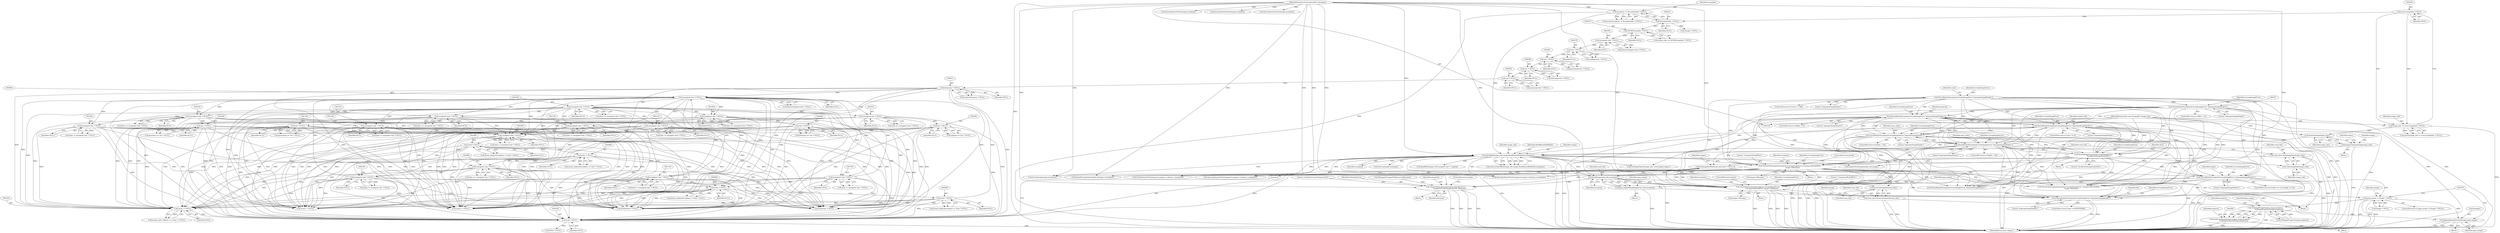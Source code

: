 digraph "0_ImageMagick_f6e9d0d9955e85bdd7540b251cd50d598dacc5e6_8@pointer" {
"1002539" [label="(Call,ReadImage(read_info,exception))"];
"1002390" [label="(Call,SetImageInfoBlob(read_info,(void *) NULL,0))"];
"1002386" [label="(Call,read_info=CloneImageInfo(image_info))"];
"1002388" [label="(Call,CloneImageInfo(image_info))"];
"1000235" [label="(Call,OpenBlob(image_info,image,ReadBinaryBlobMode,exception))"];
"1000231" [label="(Call,AcquireImage(image_info))"];
"1000191" [label="(Call,image_info != (const ImageInfo *) NULL)"];
"1000140" [label="(MethodParameterIn,const ImageInfo *image_info)"];
"1000193" [label="(Call,(const ImageInfo *) NULL)"];
"1000229" [label="(Call,image=AcquireImage(image_info))"];
"1000218" [label="(Call,exception != (ExceptionInfo *) NULL)"];
"1000141" [label="(MethodParameterIn,ExceptionInfo *exception)"];
"1000220" [label="(Call,(ExceptionInfo *) NULL)"];
"1002392" [label="(Call,(void *) NULL)"];
"1001128" [label="(Call,(unsigned char *) NULL)"];
"1000943" [label="(Call,(unsigned char *) NULL)"];
"1002181" [label="(Call,(unsigned char *) NULL)"];
"1001964" [label="(Call,(unsigned char *) NULL)"];
"1001941" [label="(Call,(unsigned char *) NULL)"];
"1001044" [label="(Call,(unsigned char *) NULL)"];
"1001581" [label="(Call,(int *) NULL)"];
"1001551" [label="(Call,(unsigned char *) NULL)"];
"1001535" [label="(Call,(unsigned char *) NULL)"];
"1001761" [label="(Call,(int *) NULL)"];
"1001731" [label="(Call,(unsigned char *) NULL)"];
"1001832" [label="(Call,(unsigned char *) NULL)"];
"1001215" [label="(Call,(unsigned char *) NULL)"];
"1001518" [label="(Call,(unsigned char *) NULL)"];
"1001660" [label="(Call,(int *) NULL)"];
"1001630" [label="(Call,(unsigned char *) NULL)"];
"1001862" [label="(Call,(int *) NULL)"];
"1002089" [label="(Call,(unsigned char *) NULL)"];
"1002008" [label="(Call,(char *) NULL)"];
"1001979" [label="(Call,(char *) NULL)"];
"1001149" [label="(Call,(unsigned char *) NULL)"];
"1000410" [label="(Call,(Quantum *) NULL)"];
"1000390" [label="(Call,(int *) NULL)"];
"1000385" [label="(Call,(int *) NULL)"];
"1000380" [label="(Call,(int *) NULL)"];
"1000375" [label="(Call,(int *) NULL)"];
"1000353" [label="(Call,(unsigned char *) NULL)"];
"1000274" [label="(Call,(DCMStreamInfo *) NULL)"];
"1000898" [label="(Call,(char *) NULL)"];
"1000848" [label="(Call,(char *) NULL)"];
"1002331" [label="(Call,(ssize_t *) NULL)"];
"1002496" [label="(Call,ThrowFileException(exception,CorruptImageError,\n                \"UnexpectedEndOfFile\",image->filename))"];
"1002539" [label="(Call,ReadImage(read_info,exception))"];
"1002196" [label="(Call,ThrowFileException(exception,CorruptImageError,\"UnexpectedEndOfFile\",\n          image->filename))"];
"1000333" [label="(Call,ThrowReaderException(CorruptImageError,\"ImproperImageHeader\"))"];
"1000300" [label="(Call,ThrowReaderException(CorruptImageError,\"ImproperImageHeader\"))"];
"1000650" [label="(Call,ThrowReaderException(CorruptImageError,\"ImproperImageHeader\"))"];
"1000561" [label="(Call,ThrowReaderException(CorruptImageError,\"ImproperImageHeader\"))"];
"1001450" [label="(Call,ThrowReaderException(CorruptImageError,\"ImproperImageHeader\"))"];
"1001485" [label="(Call,ThrowReaderException(CorruptImageError,\"ImproperImageHeader\"))"];
"1001092" [label="(Call,ThrowReaderException(CorruptImageError,\n                     \"InsufficientImageDataInFile\"))"];
"1002441" [label="(Call,ThrowReaderException(CorruptImageError,\"ImproperImageHeader\"))"];
"1002212" [label="(Call,ThrowReaderException(CorruptImageError,\"ImproperImageHeader\"))"];
"1002474" [label="(Call,ThrowFileException(exception,FileOpenError,\n              \"UnableToCreateTemporaryFile\",filename))"];
"1002537" [label="(Call,jpeg_image=ReadImage(read_info,exception))"];
"1002543" [label="(Call,jpeg_image != (Image *) NULL)"];
"1002564" [label="(Call,SetImageProperty(jpeg_image,property,\n                GetImageProperty(image,property)))"];
"1002562" [label="(Call,(void) SetImageProperty(jpeg_image,property,\n                GetImageProperty(image,property)))"];
"1002574" [label="(Call,AppendImageToList(&images,jpeg_image))"];
"1002584" [label="(Call,DestroyImageInfo(read_info))"];
"1002582" [label="(Call,read_info=DestroyImageInfo(read_info))"];
"1000142" [label="(Block,)"];
"1001217" [label="(Identifier,NULL)"];
"1000943" [label="(Call,(unsigned char *) NULL)"];
"1000333" [label="(Call,ThrowReaderException(CorruptImageError,\"ImproperImageHeader\"))"];
"1000195" [label="(Identifier,NULL)"];
"1001941" [label="(Call,(unsigned char *) NULL)"];
"1002469" [label="(Block,)"];
"1000217" [label="(Call,assert(exception != (ExceptionInfo *) NULL))"];
"1000351" [label="(Call,data=(unsigned char *) NULL)"];
"1002445" [label="(Identifier,file)"];
"1002386" [label="(Call,read_info=CloneImageInfo(image_info))"];
"1001068" [label="(Block,)"];
"1001520" [label="(Identifier,NULL)"];
"1000387" [label="(Identifier,NULL)"];
"1002550" [label="(Identifier,image)"];
"1002571" [label="(Identifier,property)"];
"1001537" [label="(Identifier,NULL)"];
"1002495" [label="(Block,)"];
"1001215" [label="(Call,(unsigned char *) NULL)"];
"1000373" [label="(Call,redmap=(int *) NULL)"];
"1004382" [label="(Call,IsGrayImage(image,exception))"];
"1002217" [label="(Identifier,image)"];
"1002204" [label="(ControlStructure,if ((width == 0) || (height == 0)))"];
"1001579" [label="(Call,graymap == (int *) NULL)"];
"1000218" [label="(Call,exception != (ExceptionInfo *) NULL)"];
"1000562" [label="(Identifier,CorruptImageError)"];
"1001094" [label="(Literal,\"InsufficientImageDataInFile\")"];
"1001763" [label="(Identifier,NULL)"];
"1002496" [label="(Call,ThrowFileException(exception,CorruptImageError,\n                \"UnexpectedEndOfFile\",image->filename))"];
"1001943" [label="(Identifier,NULL)"];
"1002212" [label="(Call,ThrowReaderException(CorruptImageError,\"ImproperImageHeader\"))"];
"1002577" [label="(Identifier,jpeg_image)"];
"1001130" [label="(Identifier,NULL)"];
"1002500" [label="(Call,image->filename)"];
"1002565" [label="(Identifier,jpeg_image)"];
"1000377" [label="(Identifier,NULL)"];
"1001551" [label="(Call,(unsigned char *) NULL)"];
"1000219" [label="(Identifier,exception)"];
"1001979" [label="(Call,(char *) NULL)"];
"1000557" [label="(ControlStructure,if (count != 2))"];
"1000334" [label="(Identifier,CorruptImageError)"];
"1000646" [label="(ControlStructure,if (offset < 0))"];
"1000410" [label="(Call,(Quantum *) NULL)"];
"1000276" [label="(Identifier,NULL)"];
"1000272" [label="(Call,stream_info == (DCMStreamInfo *) NULL)"];
"1001966" [label="(Identifier,NULL)"];
"1002544" [label="(Identifier,jpeg_image)"];
"1002474" [label="(Call,ThrowFileException(exception,FileOpenError,\n              \"UnableToCreateTemporaryFile\",filename))"];
"1000290" [label="(Call,ReadBlob(image,128,(unsigned char *) magick))"];
"1002575" [label="(Call,&images)"];
"1002389" [label="(Identifier,image_info)"];
"1000329" [label="(ControlStructure,if (offset < 0))"];
"1001147" [label="(Call,data != (unsigned char *) NULL)"];
"1003274" [label="(Call,GetAuthenticPixels(image,0,y,image->columns,1,exception))"];
"1001964" [label="(Call,(unsigned char *) NULL)"];
"1001759" [label="(Call,greenmap == (int *) NULL)"];
"1000392" [label="(Identifier,NULL)"];
"1001485" [label="(Call,ThrowReaderException(CorruptImageError,\"ImproperImageHeader\"))"];
"1000385" [label="(Call,(int *) NULL)"];
"1001973" [label="(Call,dicom_info[i].description != (char *) NULL)"];
"1002497" [label="(Identifier,exception)"];
"1002200" [label="(Call,image->filename)"];
"1000375" [label="(Call,(int *) NULL)"];
"1002562" [label="(Call,(void) SetImageProperty(jpeg_image,property,\n                GetImageProperty(image,property)))"];
"1000191" [label="(Call,image_info != (const ImageInfo *) NULL)"];
"1001044" [label="(Call,(unsigned char *) NULL)"];
"1001487" [label="(Literal,\"ImproperImageHeader\")"];
"1001632" [label="(Identifier,NULL)"];
"1001042" [label="(Call,data == (unsigned char *) NULL)"];
"1000842" [label="(Call,dicom_info[i].description != (char *) NULL)"];
"1002567" [label="(Call,GetImageProperty(image,property))"];
"1002548" [label="(Block,)"];
"1002387" [label="(Identifier,read_info)"];
"1000300" [label="(Call,ThrowReaderException(CorruptImageError,\"ImproperImageHeader\"))"];
"1003415" [label="(Call,GetImageOption(image_info,\"dcm:display-range\"))"];
"1001731" [label="(Call,(unsigned char *) NULL)"];
"1001761" [label="(Call,(int *) NULL)"];
"1003458" [label="(Call,QueueAuthenticPixels(image,0,y,image->columns,1,exception))"];
"1001535" [label="(Call,(unsigned char *) NULL)"];
"1000190" [label="(Call,assert(image_info != (const ImageInfo *) NULL))"];
"1000941" [label="(Call,data=(unsigned char *) NULL)"];
"1002541" [label="(Identifier,exception)"];
"1002503" [label="(ControlStructure,break;)"];
"1000193" [label="(Call,(const ImageInfo *) NULL)"];
"1002394" [label="(Identifier,NULL)"];
"1000390" [label="(Call,(int *) NULL)"];
"1000236" [label="(Identifier,image_info)"];
"1000296" [label="(ControlStructure,if (count != 128))"];
"1001092" [label="(Call,ThrowReaderException(CorruptImageError,\n                     \"InsufficientImageDataInFile\"))"];
"1000561" [label="(Call,ThrowReaderException(CorruptImageError,\"ImproperImageHeader\"))"];
"1002089" [label="(Call,(unsigned char *) NULL)"];
"1002479" [label="(ControlStructure,break;)"];
"1001862" [label="(Call,(int *) NULL)"];
"1002196" [label="(Call,ThrowFileException(exception,CorruptImageError,\"UnexpectedEndOfFile\",\n          image->filename))"];
"1002537" [label="(Call,jpeg_image=ReadImage(read_info,exception))"];
"1000353" [label="(Call,(unsigned char *) NULL)"];
"1002561" [label="(Block,)"];
"1001864" [label="(Identifier,NULL)"];
"1001981" [label="(Identifier,NULL)"];
"1001658" [label="(Call,redmap == (int *) NULL)"];
"1000383" [label="(Call,bluemap=(int *) NULL)"];
"1001093" [label="(Identifier,CorruptImageError)"];
"1002582" [label="(Call,read_info=DestroyImageInfo(read_info))"];
"1001832" [label="(Call,(unsigned char *) NULL)"];
"1000900" [label="(Identifier,NULL)"];
"1002842" [label="(Call,InheritException(exception,&image->exception))"];
"1001489" [label="(Identifier,max_value)"];
"1000250" [label="(Call,(Image *) NULL)"];
"1002477" [label="(Literal,\"UnableToCreateTemporaryFile\")"];
"1000232" [label="(Identifier,image_info)"];
"1002008" [label="(Call,(char *) NULL)"];
"1000238" [label="(Identifier,ReadBinaryBlobMode)"];
"1000222" [label="(Identifier,NULL)"];
"1000382" [label="(Identifier,NULL)"];
"1002476" [label="(Identifier,FileOpenError)"];
"1002392" [label="(Call,(void *) NULL)"];
"1003906" [label="(Call,QueueAuthenticPixels(image,0,y,image->columns,1,exception))"];
"1002327" [label="(Call,stream_info->offsets == (ssize_t *) NULL)"];
"1001553" [label="(Identifier,NULL)"];
"1001046" [label="(Identifier,NULL)"];
"1002498" [label="(Identifier,CorruptImageError)"];
"1000567" [label="(Identifier,explicit_file)"];
"1000850" [label="(Identifier,NULL)"];
"1003854" [label="(Call,SyncAuthenticPixels(image,exception))"];
"1002472" [label="(Call,RelinquishUniqueFileResource(filename))"];
"1001834" [label="(Identifier,NULL)"];
"1002333" [label="(Identifier,NULL)"];
"1001860" [label="(Call,bluemap == (int *) NULL)"];
"1002391" [label="(Identifier,read_info)"];
"1001830" [label="(Call,data == (unsigned char *) NULL)"];
"1000898" [label="(Call,(char *) NULL)"];
"1002587" [label="(Identifier,image)"];
"1000274" [label="(Call,(DCMStreamInfo *) NULL)"];
"1001729" [label="(Call,data == (unsigned char *) NULL)"];
"1002183" [label="(Identifier,NULL)"];
"1000234" [label="(Identifier,status)"];
"1002478" [label="(Identifier,filename)"];
"1002583" [label="(Identifier,read_info)"];
"1001128" [label="(Call,(unsigned char *) NULL)"];
"1002542" [label="(ControlStructure,if (jpeg_image != (Image *) NULL))"];
"1002010" [label="(Identifier,NULL)"];
"1004435" [label="(Call,AcquireNextImage(image_info,image))"];
"1000301" [label="(Identifier,CorruptImageError)"];
"1002564" [label="(Call,SetImageProperty(jpeg_image,property,\n                GetImageProperty(image,property)))"];
"1002860" [label="(Call,(PixelPacket *) NULL)"];
"1001454" [label="(Identifier,max_value)"];
"1002566" [label="(Identifier,property)"];
"1002397" [label="(Identifier,images)"];
"1000233" [label="(Call,status=OpenBlob(image_info,image,ReadBinaryBlobMode,exception))"];
"1000237" [label="(Identifier,image)"];
"1001126" [label="(Call,data != (unsigned char *) NULL)"];
"1002584" [label="(Call,DestroyImageInfo(read_info))"];
"1000192" [label="(Identifier,image_info)"];
"1000140" [label="(MethodParameterIn,const ImageInfo *image_info)"];
"1001581" [label="(Call,(int *) NULL)"];
"1001151" [label="(Identifier,NULL)"];
"1000408" [label="(Call,scale=(Quantum *) NULL)"];
"1000892" [label="(Call,dicom_info[i].description != (char *) NULL)"];
"1000235" [label="(Call,OpenBlob(image_info,image,ReadBinaryBlobMode,exception))"];
"1000563" [label="(Literal,\"ImproperImageHeader\")"];
"1002002" [label="(Call,dicom_info[i].description != (char *) NULL)"];
"1002087" [label="(Call,data == (unsigned char *) NULL)"];
"1002539" [label="(Call,ReadImage(read_info,exception))"];
"1001481" [label="(ControlStructure,if (depth > 32))"];
"1000335" [label="(Literal,\"ImproperImageHeader\")"];
"1002390" [label="(Call,SetImageInfoBlob(read_info,(void *) NULL,0))"];
"1001660" [label="(Call,(int *) NULL)"];
"1002622" [label="(Call,(Quantum *) NULL)"];
"1001533" [label="(Call,data != (unsigned char *) NULL)"];
"1002475" [label="(Identifier,exception)"];
"1001518" [label="(Call,(unsigned char *) NULL)"];
"1000412" [label="(Identifier,NULL)"];
"1001583" [label="(Identifier,NULL)"];
"1001452" [label="(Literal,\"ImproperImageHeader\")"];
"1000231" [label="(Call,AcquireImage(image_info))"];
"1004350" [label="(Call,SyncAuthenticPixels(image,exception))"];
"1002203" [label="(ControlStructure,break;)"];
"1000230" [label="(Identifier,image)"];
"1000848" [label="(Call,(char *) NULL)"];
"1001662" [label="(Identifier,NULL)"];
"1001450" [label="(Call,ThrowReaderException(CorruptImageError,\"ImproperImageHeader\"))"];
"1002446" [label="(Call,(FILE *) NULL)"];
"1002585" [label="(Identifier,read_info)"];
"1002199" [label="(Literal,\"UnexpectedEndOfFile\")"];
"1001451" [label="(Identifier,CorruptImageError)"];
"1002179" [label="(Call,data != (unsigned char *) NULL)"];
"1001486" [label="(Identifier,CorruptImageError)"];
"1000220" [label="(Call,(ExceptionInfo *) NULL)"];
"1002437" [label="(ControlStructure,if (tag != 0xFFFEE000))"];
"1002543" [label="(Call,jpeg_image != (Image *) NULL)"];
"1004563" [label="(MethodReturn,static Image *)"];
"1002395" [label="(Literal,0)"];
"1000380" [label="(Call,(int *) NULL)"];
"1000650" [label="(Call,ThrowReaderException(CorruptImageError,\"ImproperImageHeader\"))"];
"1001962" [label="(Call,data != (unsigned char *) NULL)"];
"1003182" [label="(Call,ThrowReaderException(CorruptImageError,\"ImproperImageHeader\"))"];
"1000229" [label="(Call,image=AcquireImage(image_info))"];
"1002331" [label="(Call,(ssize_t *) NULL)"];
"1002214" [label="(Literal,\"ImproperImageHeader\")"];
"1000302" [label="(Literal,\"ImproperImageHeader\")"];
"1002195" [label="(Block,)"];
"1001213" [label="(Call,data != (unsigned char *) NULL)"];
"1000651" [label="(Identifier,CorruptImageError)"];
"1001549" [label="(Call,data == (unsigned char *) NULL)"];
"1001097" [label="(Identifier,data)"];
"1002441" [label="(Call,ThrowReaderException(CorruptImageError,\"ImproperImageHeader\"))"];
"1002442" [label="(Identifier,CorruptImageError)"];
"1000239" [label="(Identifier,exception)"];
"1000355" [label="(Identifier,NULL)"];
"1000654" [label="(Identifier,quantum)"];
"1002443" [label="(Literal,\"ImproperImageHeader\")"];
"1000945" [label="(Identifier,NULL)"];
"1001733" [label="(Identifier,NULL)"];
"1002388" [label="(Call,CloneImageInfo(image_info))"];
"1000378" [label="(Call,greenmap=(int *) NULL)"];
"1002255" [label="(Block,)"];
"1004477" [label="(Call,(ssize_t *) NULL)"];
"1002091" [label="(Identifier,NULL)"];
"1000388" [label="(Call,graymap=(int *) NULL)"];
"1002545" [label="(Call,(Image *) NULL)"];
"1001149" [label="(Call,(unsigned char *) NULL)"];
"1002574" [label="(Call,AppendImageToList(&images,jpeg_image))"];
"1002213" [label="(Identifier,CorruptImageError)"];
"1001630" [label="(Call,(unsigned char *) NULL)"];
"1001939" [label="(Call,data != (unsigned char *) NULL)"];
"1001446" [label="(ControlStructure,if (depth > 32))"];
"1000141" [label="(MethodParameterIn,ExceptionInfo *exception)"];
"1001628" [label="(Call,data == (unsigned char *) NULL)"];
"1002197" [label="(Identifier,exception)"];
"1000304" [label="(Identifier,count)"];
"1000247" [label="(Call,DestroyImageList(image))"];
"1002734" [label="(Call,(ssize_t *) NULL)"];
"1001516" [label="(Call,data != (unsigned char *) NULL)"];
"1003359" [label="(Call,SyncAuthenticPixels(image,exception))"];
"1002538" [label="(Identifier,jpeg_image)"];
"1002540" [label="(Identifier,read_info)"];
"1002198" [label="(Identifier,CorruptImageError)"];
"1002499" [label="(Literal,\"UnexpectedEndOfFile\")"];
"1002410" [label="(Block,)"];
"1002181" [label="(Call,(unsigned char *) NULL)"];
"1004397" [label="(Call,ThrowFileException(exception,CorruptImageError,\"UnexpectedEndOfFile\",\n          image->filename))"];
"1000652" [label="(Literal,\"ImproperImageHeader\")"];
"1002539" -> "1002537"  [label="AST: "];
"1002539" -> "1002541"  [label="CFG: "];
"1002540" -> "1002539"  [label="AST: "];
"1002541" -> "1002539"  [label="AST: "];
"1002537" -> "1002539"  [label="CFG: "];
"1002539" -> "1004563"  [label="DDG: "];
"1002539" -> "1002474"  [label="DDG: "];
"1002539" -> "1002496"  [label="DDG: "];
"1002539" -> "1002537"  [label="DDG: "];
"1002539" -> "1002537"  [label="DDG: "];
"1002390" -> "1002539"  [label="DDG: "];
"1000235" -> "1002539"  [label="DDG: "];
"1002496" -> "1002539"  [label="DDG: "];
"1002196" -> "1002539"  [label="DDG: "];
"1000141" -> "1002539"  [label="DDG: "];
"1002539" -> "1002584"  [label="DDG: "];
"1002390" -> "1002255"  [label="AST: "];
"1002390" -> "1002395"  [label="CFG: "];
"1002391" -> "1002390"  [label="AST: "];
"1002392" -> "1002390"  [label="AST: "];
"1002395" -> "1002390"  [label="AST: "];
"1002397" -> "1002390"  [label="CFG: "];
"1002390" -> "1004563"  [label="DDG: "];
"1002390" -> "1004563"  [label="DDG: "];
"1002386" -> "1002390"  [label="DDG: "];
"1002392" -> "1002390"  [label="DDG: "];
"1002390" -> "1002584"  [label="DDG: "];
"1002386" -> "1002255"  [label="AST: "];
"1002386" -> "1002388"  [label="CFG: "];
"1002387" -> "1002386"  [label="AST: "];
"1002388" -> "1002386"  [label="AST: "];
"1002391" -> "1002386"  [label="CFG: "];
"1002386" -> "1004563"  [label="DDG: "];
"1002388" -> "1002386"  [label="DDG: "];
"1002388" -> "1002389"  [label="CFG: "];
"1002389" -> "1002388"  [label="AST: "];
"1002388" -> "1004563"  [label="DDG: "];
"1000235" -> "1002388"  [label="DDG: "];
"1000140" -> "1002388"  [label="DDG: "];
"1000235" -> "1000233"  [label="AST: "];
"1000235" -> "1000239"  [label="CFG: "];
"1000236" -> "1000235"  [label="AST: "];
"1000237" -> "1000235"  [label="AST: "];
"1000238" -> "1000235"  [label="AST: "];
"1000239" -> "1000235"  [label="AST: "];
"1000233" -> "1000235"  [label="CFG: "];
"1000235" -> "1004563"  [label="DDG: "];
"1000235" -> "1004563"  [label="DDG: "];
"1000235" -> "1004563"  [label="DDG: "];
"1000235" -> "1000233"  [label="DDG: "];
"1000235" -> "1000233"  [label="DDG: "];
"1000235" -> "1000233"  [label="DDG: "];
"1000235" -> "1000233"  [label="DDG: "];
"1000231" -> "1000235"  [label="DDG: "];
"1000140" -> "1000235"  [label="DDG: "];
"1000229" -> "1000235"  [label="DDG: "];
"1000218" -> "1000235"  [label="DDG: "];
"1000141" -> "1000235"  [label="DDG: "];
"1000235" -> "1000247"  [label="DDG: "];
"1000235" -> "1000290"  [label="DDG: "];
"1000235" -> "1002196"  [label="DDG: "];
"1000235" -> "1002474"  [label="DDG: "];
"1000235" -> "1002496"  [label="DDG: "];
"1000235" -> "1002842"  [label="DDG: "];
"1000235" -> "1003274"  [label="DDG: "];
"1000235" -> "1003415"  [label="DDG: "];
"1000235" -> "1003458"  [label="DDG: "];
"1000235" -> "1003906"  [label="DDG: "];
"1000235" -> "1004382"  [label="DDG: "];
"1000235" -> "1004435"  [label="DDG: "];
"1000231" -> "1000229"  [label="AST: "];
"1000231" -> "1000232"  [label="CFG: "];
"1000232" -> "1000231"  [label="AST: "];
"1000229" -> "1000231"  [label="CFG: "];
"1000231" -> "1000229"  [label="DDG: "];
"1000191" -> "1000231"  [label="DDG: "];
"1000140" -> "1000231"  [label="DDG: "];
"1000191" -> "1000190"  [label="AST: "];
"1000191" -> "1000193"  [label="CFG: "];
"1000192" -> "1000191"  [label="AST: "];
"1000193" -> "1000191"  [label="AST: "];
"1000190" -> "1000191"  [label="CFG: "];
"1000191" -> "1004563"  [label="DDG: "];
"1000191" -> "1000190"  [label="DDG: "];
"1000191" -> "1000190"  [label="DDG: "];
"1000140" -> "1000191"  [label="DDG: "];
"1000193" -> "1000191"  [label="DDG: "];
"1000140" -> "1000139"  [label="AST: "];
"1000140" -> "1004563"  [label="DDG: "];
"1000140" -> "1003415"  [label="DDG: "];
"1000140" -> "1004435"  [label="DDG: "];
"1000193" -> "1000195"  [label="CFG: "];
"1000194" -> "1000193"  [label="AST: "];
"1000195" -> "1000193"  [label="AST: "];
"1000193" -> "1000220"  [label="DDG: "];
"1000229" -> "1000142"  [label="AST: "];
"1000230" -> "1000229"  [label="AST: "];
"1000234" -> "1000229"  [label="CFG: "];
"1000229" -> "1004563"  [label="DDG: "];
"1000218" -> "1000217"  [label="AST: "];
"1000218" -> "1000220"  [label="CFG: "];
"1000219" -> "1000218"  [label="AST: "];
"1000220" -> "1000218"  [label="AST: "];
"1000217" -> "1000218"  [label="CFG: "];
"1000218" -> "1004563"  [label="DDG: "];
"1000218" -> "1000217"  [label="DDG: "];
"1000218" -> "1000217"  [label="DDG: "];
"1000141" -> "1000218"  [label="DDG: "];
"1000220" -> "1000218"  [label="DDG: "];
"1000141" -> "1000139"  [label="AST: "];
"1000141" -> "1004563"  [label="DDG: "];
"1000141" -> "1002196"  [label="DDG: "];
"1000141" -> "1002474"  [label="DDG: "];
"1000141" -> "1002496"  [label="DDG: "];
"1000141" -> "1002842"  [label="DDG: "];
"1000141" -> "1003274"  [label="DDG: "];
"1000141" -> "1003359"  [label="DDG: "];
"1000141" -> "1003458"  [label="DDG: "];
"1000141" -> "1003854"  [label="DDG: "];
"1000141" -> "1003906"  [label="DDG: "];
"1000141" -> "1004350"  [label="DDG: "];
"1000141" -> "1004382"  [label="DDG: "];
"1000141" -> "1004397"  [label="DDG: "];
"1000220" -> "1000222"  [label="CFG: "];
"1000221" -> "1000220"  [label="AST: "];
"1000222" -> "1000220"  [label="AST: "];
"1000220" -> "1000250"  [label="DDG: "];
"1000220" -> "1000274"  [label="DDG: "];
"1002392" -> "1002394"  [label="CFG: "];
"1002393" -> "1002392"  [label="AST: "];
"1002394" -> "1002392"  [label="AST: "];
"1002395" -> "1002392"  [label="CFG: "];
"1002392" -> "1004563"  [label="DDG: "];
"1001128" -> "1002392"  [label="DDG: "];
"1002089" -> "1002392"  [label="DDG: "];
"1000410" -> "1002392"  [label="DDG: "];
"1001581" -> "1002392"  [label="DDG: "];
"1001535" -> "1002392"  [label="DDG: "];
"1001761" -> "1002392"  [label="DDG: "];
"1001832" -> "1002392"  [label="DDG: "];
"1000898" -> "1002392"  [label="DDG: "];
"1001215" -> "1002392"  [label="DDG: "];
"1001731" -> "1002392"  [label="DDG: "];
"1001941" -> "1002392"  [label="DDG: "];
"1002181" -> "1002392"  [label="DDG: "];
"1000848" -> "1002392"  [label="DDG: "];
"1001518" -> "1002392"  [label="DDG: "];
"1001660" -> "1002392"  [label="DDG: "];
"1001149" -> "1002392"  [label="DDG: "];
"1002008" -> "1002392"  [label="DDG: "];
"1001862" -> "1002392"  [label="DDG: "];
"1002331" -> "1002392"  [label="DDG: "];
"1001630" -> "1002392"  [label="DDG: "];
"1001979" -> "1002392"  [label="DDG: "];
"1000943" -> "1002392"  [label="DDG: "];
"1001044" -> "1002392"  [label="DDG: "];
"1001551" -> "1002392"  [label="DDG: "];
"1002392" -> "1002446"  [label="DDG: "];
"1001128" -> "1001126"  [label="AST: "];
"1001128" -> "1001130"  [label="CFG: "];
"1001129" -> "1001128"  [label="AST: "];
"1001130" -> "1001128"  [label="AST: "];
"1001126" -> "1001128"  [label="CFG: "];
"1001128" -> "1000848"  [label="DDG: "];
"1001128" -> "1000943"  [label="DDG: "];
"1001128" -> "1001126"  [label="DDG: "];
"1000943" -> "1001128"  [label="DDG: "];
"1001044" -> "1001128"  [label="DDG: "];
"1001128" -> "1002331"  [label="DDG: "];
"1001128" -> "1002622"  [label="DDG: "];
"1001128" -> "1002734"  [label="DDG: "];
"1001128" -> "1002860"  [label="DDG: "];
"1001128" -> "1004477"  [label="DDG: "];
"1000943" -> "1000941"  [label="AST: "];
"1000943" -> "1000945"  [label="CFG: "];
"1000944" -> "1000943"  [label="AST: "];
"1000945" -> "1000943"  [label="AST: "];
"1000941" -> "1000943"  [label="CFG: "];
"1000943" -> "1000848"  [label="DDG: "];
"1000943" -> "1000941"  [label="DDG: "];
"1002181" -> "1000943"  [label="DDG: "];
"1001149" -> "1000943"  [label="DDG: "];
"1000410" -> "1000943"  [label="DDG: "];
"1000898" -> "1000943"  [label="DDG: "];
"1000943" -> "1001044"  [label="DDG: "];
"1000943" -> "1001149"  [label="DDG: "];
"1000943" -> "1001215"  [label="DDG: "];
"1000943" -> "1001518"  [label="DDG: "];
"1000943" -> "1001535"  [label="DDG: "];
"1000943" -> "1001551"  [label="DDG: "];
"1000943" -> "1001630"  [label="DDG: "];
"1000943" -> "1001731"  [label="DDG: "];
"1000943" -> "1001832"  [label="DDG: "];
"1000943" -> "1001941"  [label="DDG: "];
"1000943" -> "1001964"  [label="DDG: "];
"1000943" -> "1002331"  [label="DDG: "];
"1000943" -> "1002622"  [label="DDG: "];
"1000943" -> "1002734"  [label="DDG: "];
"1000943" -> "1002860"  [label="DDG: "];
"1000943" -> "1004477"  [label="DDG: "];
"1002181" -> "1002179"  [label="AST: "];
"1002181" -> "1002183"  [label="CFG: "];
"1002182" -> "1002181"  [label="AST: "];
"1002183" -> "1002181"  [label="AST: "];
"1002179" -> "1002181"  [label="CFG: "];
"1002181" -> "1000848"  [label="DDG: "];
"1002181" -> "1002179"  [label="DDG: "];
"1001964" -> "1002181"  [label="DDG: "];
"1002089" -> "1002181"  [label="DDG: "];
"1002008" -> "1002181"  [label="DDG: "];
"1002181" -> "1002331"  [label="DDG: "];
"1002181" -> "1002622"  [label="DDG: "];
"1002181" -> "1002734"  [label="DDG: "];
"1002181" -> "1002860"  [label="DDG: "];
"1002181" -> "1004477"  [label="DDG: "];
"1001964" -> "1001962"  [label="AST: "];
"1001964" -> "1001966"  [label="CFG: "];
"1001965" -> "1001964"  [label="AST: "];
"1001966" -> "1001964"  [label="AST: "];
"1001962" -> "1001964"  [label="CFG: "];
"1001964" -> "1001962"  [label="DDG: "];
"1001941" -> "1001964"  [label="DDG: "];
"1001581" -> "1001964"  [label="DDG: "];
"1001535" -> "1001964"  [label="DDG: "];
"1001761" -> "1001964"  [label="DDG: "];
"1001832" -> "1001964"  [label="DDG: "];
"1001215" -> "1001964"  [label="DDG: "];
"1001731" -> "1001964"  [label="DDG: "];
"1001518" -> "1001964"  [label="DDG: "];
"1001660" -> "1001964"  [label="DDG: "];
"1001862" -> "1001964"  [label="DDG: "];
"1001630" -> "1001964"  [label="DDG: "];
"1001044" -> "1001964"  [label="DDG: "];
"1001551" -> "1001964"  [label="DDG: "];
"1001964" -> "1001979"  [label="DDG: "];
"1001964" -> "1002089"  [label="DDG: "];
"1001941" -> "1001939"  [label="AST: "];
"1001941" -> "1001943"  [label="CFG: "];
"1001942" -> "1001941"  [label="AST: "];
"1001943" -> "1001941"  [label="AST: "];
"1001939" -> "1001941"  [label="CFG: "];
"1001941" -> "1001939"  [label="DDG: "];
"1001044" -> "1001941"  [label="DDG: "];
"1001941" -> "1002331"  [label="DDG: "];
"1001941" -> "1002622"  [label="DDG: "];
"1001941" -> "1002734"  [label="DDG: "];
"1001941" -> "1002860"  [label="DDG: "];
"1001941" -> "1004477"  [label="DDG: "];
"1001044" -> "1001042"  [label="AST: "];
"1001044" -> "1001046"  [label="CFG: "];
"1001045" -> "1001044"  [label="AST: "];
"1001046" -> "1001044"  [label="AST: "];
"1001042" -> "1001044"  [label="CFG: "];
"1001044" -> "1001042"  [label="DDG: "];
"1001044" -> "1001149"  [label="DDG: "];
"1001044" -> "1001215"  [label="DDG: "];
"1001044" -> "1001518"  [label="DDG: "];
"1001044" -> "1001535"  [label="DDG: "];
"1001044" -> "1001551"  [label="DDG: "];
"1001044" -> "1001630"  [label="DDG: "];
"1001044" -> "1001731"  [label="DDG: "];
"1001044" -> "1001832"  [label="DDG: "];
"1001044" -> "1002331"  [label="DDG: "];
"1001044" -> "1002622"  [label="DDG: "];
"1001044" -> "1002734"  [label="DDG: "];
"1001044" -> "1002860"  [label="DDG: "];
"1001044" -> "1004477"  [label="DDG: "];
"1001581" -> "1001579"  [label="AST: "];
"1001581" -> "1001583"  [label="CFG: "];
"1001582" -> "1001581"  [label="AST: "];
"1001583" -> "1001581"  [label="AST: "];
"1001579" -> "1001581"  [label="CFG: "];
"1001581" -> "1001579"  [label="DDG: "];
"1001551" -> "1001581"  [label="DDG: "];
"1001581" -> "1002331"  [label="DDG: "];
"1001581" -> "1002622"  [label="DDG: "];
"1001581" -> "1002734"  [label="DDG: "];
"1001581" -> "1002860"  [label="DDG: "];
"1001581" -> "1004477"  [label="DDG: "];
"1001551" -> "1001549"  [label="AST: "];
"1001551" -> "1001553"  [label="CFG: "];
"1001552" -> "1001551"  [label="AST: "];
"1001553" -> "1001551"  [label="AST: "];
"1001549" -> "1001551"  [label="CFG: "];
"1001551" -> "1001549"  [label="DDG: "];
"1001551" -> "1002331"  [label="DDG: "];
"1001551" -> "1002622"  [label="DDG: "];
"1001551" -> "1002734"  [label="DDG: "];
"1001551" -> "1002860"  [label="DDG: "];
"1001551" -> "1004477"  [label="DDG: "];
"1001535" -> "1001533"  [label="AST: "];
"1001535" -> "1001537"  [label="CFG: "];
"1001536" -> "1001535"  [label="AST: "];
"1001537" -> "1001535"  [label="AST: "];
"1001533" -> "1001535"  [label="CFG: "];
"1001535" -> "1001533"  [label="DDG: "];
"1001535" -> "1002331"  [label="DDG: "];
"1001535" -> "1002622"  [label="DDG: "];
"1001535" -> "1002734"  [label="DDG: "];
"1001535" -> "1002860"  [label="DDG: "];
"1001535" -> "1004477"  [label="DDG: "];
"1001761" -> "1001759"  [label="AST: "];
"1001761" -> "1001763"  [label="CFG: "];
"1001762" -> "1001761"  [label="AST: "];
"1001763" -> "1001761"  [label="AST: "];
"1001759" -> "1001761"  [label="CFG: "];
"1001761" -> "1001759"  [label="DDG: "];
"1001731" -> "1001761"  [label="DDG: "];
"1001761" -> "1002331"  [label="DDG: "];
"1001761" -> "1002622"  [label="DDG: "];
"1001761" -> "1002734"  [label="DDG: "];
"1001761" -> "1002860"  [label="DDG: "];
"1001761" -> "1004477"  [label="DDG: "];
"1001731" -> "1001729"  [label="AST: "];
"1001731" -> "1001733"  [label="CFG: "];
"1001732" -> "1001731"  [label="AST: "];
"1001733" -> "1001731"  [label="AST: "];
"1001729" -> "1001731"  [label="CFG: "];
"1001731" -> "1001729"  [label="DDG: "];
"1001731" -> "1002331"  [label="DDG: "];
"1001731" -> "1002622"  [label="DDG: "];
"1001731" -> "1002734"  [label="DDG: "];
"1001731" -> "1002860"  [label="DDG: "];
"1001731" -> "1004477"  [label="DDG: "];
"1001832" -> "1001830"  [label="AST: "];
"1001832" -> "1001834"  [label="CFG: "];
"1001833" -> "1001832"  [label="AST: "];
"1001834" -> "1001832"  [label="AST: "];
"1001830" -> "1001832"  [label="CFG: "];
"1001832" -> "1001830"  [label="DDG: "];
"1001832" -> "1001862"  [label="DDG: "];
"1001832" -> "1002331"  [label="DDG: "];
"1001832" -> "1002622"  [label="DDG: "];
"1001832" -> "1002734"  [label="DDG: "];
"1001832" -> "1002860"  [label="DDG: "];
"1001832" -> "1004477"  [label="DDG: "];
"1001215" -> "1001213"  [label="AST: "];
"1001215" -> "1001217"  [label="CFG: "];
"1001216" -> "1001215"  [label="AST: "];
"1001217" -> "1001215"  [label="AST: "];
"1001213" -> "1001215"  [label="CFG: "];
"1001215" -> "1001213"  [label="DDG: "];
"1001215" -> "1002331"  [label="DDG: "];
"1001215" -> "1002622"  [label="DDG: "];
"1001215" -> "1002734"  [label="DDG: "];
"1001215" -> "1002860"  [label="DDG: "];
"1001215" -> "1004477"  [label="DDG: "];
"1001518" -> "1001516"  [label="AST: "];
"1001518" -> "1001520"  [label="CFG: "];
"1001519" -> "1001518"  [label="AST: "];
"1001520" -> "1001518"  [label="AST: "];
"1001516" -> "1001518"  [label="CFG: "];
"1001518" -> "1001516"  [label="DDG: "];
"1001518" -> "1002331"  [label="DDG: "];
"1001518" -> "1002622"  [label="DDG: "];
"1001518" -> "1002734"  [label="DDG: "];
"1001518" -> "1002860"  [label="DDG: "];
"1001518" -> "1004477"  [label="DDG: "];
"1001660" -> "1001658"  [label="AST: "];
"1001660" -> "1001662"  [label="CFG: "];
"1001661" -> "1001660"  [label="AST: "];
"1001662" -> "1001660"  [label="AST: "];
"1001658" -> "1001660"  [label="CFG: "];
"1001660" -> "1001658"  [label="DDG: "];
"1001630" -> "1001660"  [label="DDG: "];
"1001660" -> "1002331"  [label="DDG: "];
"1001660" -> "1002622"  [label="DDG: "];
"1001660" -> "1002734"  [label="DDG: "];
"1001660" -> "1002860"  [label="DDG: "];
"1001660" -> "1004477"  [label="DDG: "];
"1001630" -> "1001628"  [label="AST: "];
"1001630" -> "1001632"  [label="CFG: "];
"1001631" -> "1001630"  [label="AST: "];
"1001632" -> "1001630"  [label="AST: "];
"1001628" -> "1001630"  [label="CFG: "];
"1001630" -> "1001628"  [label="DDG: "];
"1001630" -> "1002331"  [label="DDG: "];
"1001630" -> "1002622"  [label="DDG: "];
"1001630" -> "1002734"  [label="DDG: "];
"1001630" -> "1002860"  [label="DDG: "];
"1001630" -> "1004477"  [label="DDG: "];
"1001862" -> "1001860"  [label="AST: "];
"1001862" -> "1001864"  [label="CFG: "];
"1001863" -> "1001862"  [label="AST: "];
"1001864" -> "1001862"  [label="AST: "];
"1001860" -> "1001862"  [label="CFG: "];
"1001862" -> "1001860"  [label="DDG: "];
"1001862" -> "1002331"  [label="DDG: "];
"1001862" -> "1002622"  [label="DDG: "];
"1001862" -> "1002734"  [label="DDG: "];
"1001862" -> "1002860"  [label="DDG: "];
"1001862" -> "1004477"  [label="DDG: "];
"1002089" -> "1002087"  [label="AST: "];
"1002089" -> "1002091"  [label="CFG: "];
"1002090" -> "1002089"  [label="AST: "];
"1002091" -> "1002089"  [label="AST: "];
"1002087" -> "1002089"  [label="CFG: "];
"1002089" -> "1002087"  [label="DDG: "];
"1002008" -> "1002089"  [label="DDG: "];
"1002089" -> "1002331"  [label="DDG: "];
"1002089" -> "1002622"  [label="DDG: "];
"1002089" -> "1002734"  [label="DDG: "];
"1002089" -> "1002860"  [label="DDG: "];
"1002089" -> "1004477"  [label="DDG: "];
"1002008" -> "1002002"  [label="AST: "];
"1002008" -> "1002010"  [label="CFG: "];
"1002009" -> "1002008"  [label="AST: "];
"1002010" -> "1002008"  [label="AST: "];
"1002002" -> "1002008"  [label="CFG: "];
"1002008" -> "1002002"  [label="DDG: "];
"1001979" -> "1002008"  [label="DDG: "];
"1002008" -> "1002331"  [label="DDG: "];
"1002008" -> "1002622"  [label="DDG: "];
"1002008" -> "1002734"  [label="DDG: "];
"1002008" -> "1002860"  [label="DDG: "];
"1002008" -> "1004477"  [label="DDG: "];
"1001979" -> "1001973"  [label="AST: "];
"1001979" -> "1001981"  [label="CFG: "];
"1001980" -> "1001979"  [label="AST: "];
"1001981" -> "1001979"  [label="AST: "];
"1001973" -> "1001979"  [label="CFG: "];
"1001979" -> "1001973"  [label="DDG: "];
"1001979" -> "1002331"  [label="DDG: "];
"1001979" -> "1002622"  [label="DDG: "];
"1001979" -> "1002734"  [label="DDG: "];
"1001979" -> "1002860"  [label="DDG: "];
"1001979" -> "1004477"  [label="DDG: "];
"1001149" -> "1001147"  [label="AST: "];
"1001149" -> "1001151"  [label="CFG: "];
"1001150" -> "1001149"  [label="AST: "];
"1001151" -> "1001149"  [label="AST: "];
"1001147" -> "1001149"  [label="CFG: "];
"1001149" -> "1000848"  [label="DDG: "];
"1001149" -> "1001147"  [label="DDG: "];
"1001149" -> "1002331"  [label="DDG: "];
"1001149" -> "1002622"  [label="DDG: "];
"1001149" -> "1002734"  [label="DDG: "];
"1001149" -> "1002860"  [label="DDG: "];
"1001149" -> "1004477"  [label="DDG: "];
"1000410" -> "1000408"  [label="AST: "];
"1000410" -> "1000412"  [label="CFG: "];
"1000411" -> "1000410"  [label="AST: "];
"1000412" -> "1000410"  [label="AST: "];
"1000408" -> "1000410"  [label="CFG: "];
"1000410" -> "1000408"  [label="DDG: "];
"1000390" -> "1000410"  [label="DDG: "];
"1000410" -> "1000848"  [label="DDG: "];
"1000410" -> "1002331"  [label="DDG: "];
"1000410" -> "1002622"  [label="DDG: "];
"1000410" -> "1002734"  [label="DDG: "];
"1000410" -> "1002860"  [label="DDG: "];
"1000410" -> "1004477"  [label="DDG: "];
"1000390" -> "1000388"  [label="AST: "];
"1000390" -> "1000392"  [label="CFG: "];
"1000391" -> "1000390"  [label="AST: "];
"1000392" -> "1000390"  [label="AST: "];
"1000388" -> "1000390"  [label="CFG: "];
"1000390" -> "1000388"  [label="DDG: "];
"1000385" -> "1000390"  [label="DDG: "];
"1000385" -> "1000383"  [label="AST: "];
"1000385" -> "1000387"  [label="CFG: "];
"1000386" -> "1000385"  [label="AST: "];
"1000387" -> "1000385"  [label="AST: "];
"1000383" -> "1000385"  [label="CFG: "];
"1000385" -> "1000383"  [label="DDG: "];
"1000380" -> "1000385"  [label="DDG: "];
"1000380" -> "1000378"  [label="AST: "];
"1000380" -> "1000382"  [label="CFG: "];
"1000381" -> "1000380"  [label="AST: "];
"1000382" -> "1000380"  [label="AST: "];
"1000378" -> "1000380"  [label="CFG: "];
"1000380" -> "1000378"  [label="DDG: "];
"1000375" -> "1000380"  [label="DDG: "];
"1000375" -> "1000373"  [label="AST: "];
"1000375" -> "1000377"  [label="CFG: "];
"1000376" -> "1000375"  [label="AST: "];
"1000377" -> "1000375"  [label="AST: "];
"1000373" -> "1000375"  [label="CFG: "];
"1000375" -> "1000373"  [label="DDG: "];
"1000353" -> "1000375"  [label="DDG: "];
"1000353" -> "1000351"  [label="AST: "];
"1000353" -> "1000355"  [label="CFG: "];
"1000354" -> "1000353"  [label="AST: "];
"1000355" -> "1000353"  [label="AST: "];
"1000351" -> "1000353"  [label="CFG: "];
"1000353" -> "1000351"  [label="DDG: "];
"1000274" -> "1000353"  [label="DDG: "];
"1000274" -> "1000272"  [label="AST: "];
"1000274" -> "1000276"  [label="CFG: "];
"1000275" -> "1000274"  [label="AST: "];
"1000276" -> "1000274"  [label="AST: "];
"1000272" -> "1000274"  [label="CFG: "];
"1000274" -> "1000272"  [label="DDG: "];
"1000898" -> "1000892"  [label="AST: "];
"1000898" -> "1000900"  [label="CFG: "];
"1000899" -> "1000898"  [label="AST: "];
"1000900" -> "1000898"  [label="AST: "];
"1000892" -> "1000898"  [label="CFG: "];
"1000898" -> "1000892"  [label="DDG: "];
"1000848" -> "1000898"  [label="DDG: "];
"1000898" -> "1002331"  [label="DDG: "];
"1000898" -> "1002622"  [label="DDG: "];
"1000898" -> "1002734"  [label="DDG: "];
"1000898" -> "1002860"  [label="DDG: "];
"1000898" -> "1004477"  [label="DDG: "];
"1000848" -> "1000842"  [label="AST: "];
"1000848" -> "1000850"  [label="CFG: "];
"1000849" -> "1000848"  [label="AST: "];
"1000850" -> "1000848"  [label="AST: "];
"1000842" -> "1000848"  [label="CFG: "];
"1000848" -> "1000842"  [label="DDG: "];
"1000848" -> "1002331"  [label="DDG: "];
"1000848" -> "1002622"  [label="DDG: "];
"1000848" -> "1002734"  [label="DDG: "];
"1000848" -> "1002860"  [label="DDG: "];
"1000848" -> "1004477"  [label="DDG: "];
"1002331" -> "1002327"  [label="AST: "];
"1002331" -> "1002333"  [label="CFG: "];
"1002332" -> "1002331"  [label="AST: "];
"1002333" -> "1002331"  [label="AST: "];
"1002327" -> "1002331"  [label="CFG: "];
"1002331" -> "1002327"  [label="DDG: "];
"1002496" -> "1002495"  [label="AST: "];
"1002496" -> "1002500"  [label="CFG: "];
"1002497" -> "1002496"  [label="AST: "];
"1002498" -> "1002496"  [label="AST: "];
"1002499" -> "1002496"  [label="AST: "];
"1002500" -> "1002496"  [label="AST: "];
"1002503" -> "1002496"  [label="CFG: "];
"1002496" -> "1004563"  [label="DDG: "];
"1002496" -> "1004563"  [label="DDG: "];
"1002496" -> "1004563"  [label="DDG: "];
"1002496" -> "1004563"  [label="DDG: "];
"1002496" -> "1002441"  [label="DDG: "];
"1002196" -> "1002496"  [label="DDG: "];
"1002196" -> "1002496"  [label="DDG: "];
"1002196" -> "1002496"  [label="DDG: "];
"1000333" -> "1002496"  [label="DDG: "];
"1000650" -> "1002496"  [label="DDG: "];
"1000561" -> "1002496"  [label="DDG: "];
"1001450" -> "1002496"  [label="DDG: "];
"1000300" -> "1002496"  [label="DDG: "];
"1001485" -> "1002496"  [label="DDG: "];
"1002441" -> "1002496"  [label="DDG: "];
"1001092" -> "1002496"  [label="DDG: "];
"1002212" -> "1002496"  [label="DDG: "];
"1002196" -> "1002195"  [label="AST: "];
"1002196" -> "1002200"  [label="CFG: "];
"1002197" -> "1002196"  [label="AST: "];
"1002198" -> "1002196"  [label="AST: "];
"1002199" -> "1002196"  [label="AST: "];
"1002200" -> "1002196"  [label="AST: "];
"1002203" -> "1002196"  [label="CFG: "];
"1002196" -> "1004563"  [label="DDG: "];
"1002196" -> "1004563"  [label="DDG: "];
"1002196" -> "1004563"  [label="DDG: "];
"1002196" -> "1004563"  [label="DDG: "];
"1000333" -> "1002196"  [label="DDG: "];
"1000650" -> "1002196"  [label="DDG: "];
"1000561" -> "1002196"  [label="DDG: "];
"1001450" -> "1002196"  [label="DDG: "];
"1000300" -> "1002196"  [label="DDG: "];
"1001485" -> "1002196"  [label="DDG: "];
"1001092" -> "1002196"  [label="DDG: "];
"1002196" -> "1002212"  [label="DDG: "];
"1002196" -> "1002441"  [label="DDG: "];
"1002196" -> "1002474"  [label="DDG: "];
"1002196" -> "1002842"  [label="DDG: "];
"1002196" -> "1003182"  [label="DDG: "];
"1002196" -> "1003274"  [label="DDG: "];
"1002196" -> "1003458"  [label="DDG: "];
"1002196" -> "1003906"  [label="DDG: "];
"1002196" -> "1004382"  [label="DDG: "];
"1002196" -> "1004397"  [label="DDG: "];
"1002196" -> "1004397"  [label="DDG: "];
"1000333" -> "1000329"  [label="AST: "];
"1000333" -> "1000335"  [label="CFG: "];
"1000334" -> "1000333"  [label="AST: "];
"1000335" -> "1000333"  [label="AST: "];
"1000337" -> "1000333"  [label="CFG: "];
"1000333" -> "1004563"  [label="DDG: "];
"1000333" -> "1004563"  [label="DDG: "];
"1000300" -> "1000333"  [label="DDG: "];
"1000333" -> "1000561"  [label="DDG: "];
"1000333" -> "1000650"  [label="DDG: "];
"1000333" -> "1001092"  [label="DDG: "];
"1000333" -> "1001450"  [label="DDG: "];
"1000333" -> "1001485"  [label="DDG: "];
"1000333" -> "1002212"  [label="DDG: "];
"1000333" -> "1002441"  [label="DDG: "];
"1000333" -> "1003182"  [label="DDG: "];
"1000333" -> "1004397"  [label="DDG: "];
"1000300" -> "1000296"  [label="AST: "];
"1000300" -> "1000302"  [label="CFG: "];
"1000301" -> "1000300"  [label="AST: "];
"1000302" -> "1000300"  [label="AST: "];
"1000304" -> "1000300"  [label="CFG: "];
"1000300" -> "1004563"  [label="DDG: "];
"1000300" -> "1004563"  [label="DDG: "];
"1000300" -> "1000561"  [label="DDG: "];
"1000300" -> "1000650"  [label="DDG: "];
"1000300" -> "1001092"  [label="DDG: "];
"1000300" -> "1001450"  [label="DDG: "];
"1000300" -> "1001485"  [label="DDG: "];
"1000300" -> "1002212"  [label="DDG: "];
"1000300" -> "1002441"  [label="DDG: "];
"1000300" -> "1003182"  [label="DDG: "];
"1000300" -> "1004397"  [label="DDG: "];
"1000650" -> "1000646"  [label="AST: "];
"1000650" -> "1000652"  [label="CFG: "];
"1000651" -> "1000650"  [label="AST: "];
"1000652" -> "1000650"  [label="AST: "];
"1000654" -> "1000650"  [label="CFG: "];
"1000650" -> "1004563"  [label="DDG: "];
"1000650" -> "1004563"  [label="DDG: "];
"1000650" -> "1000561"  [label="DDG: "];
"1000561" -> "1000650"  [label="DDG: "];
"1001450" -> "1000650"  [label="DDG: "];
"1001485" -> "1000650"  [label="DDG: "];
"1001092" -> "1000650"  [label="DDG: "];
"1000650" -> "1001092"  [label="DDG: "];
"1000650" -> "1001450"  [label="DDG: "];
"1000650" -> "1001485"  [label="DDG: "];
"1000650" -> "1002212"  [label="DDG: "];
"1000650" -> "1002441"  [label="DDG: "];
"1000650" -> "1003182"  [label="DDG: "];
"1000650" -> "1004397"  [label="DDG: "];
"1000561" -> "1000557"  [label="AST: "];
"1000561" -> "1000563"  [label="CFG: "];
"1000562" -> "1000561"  [label="AST: "];
"1000563" -> "1000561"  [label="AST: "];
"1000567" -> "1000561"  [label="CFG: "];
"1000561" -> "1004563"  [label="DDG: "];
"1000561" -> "1004563"  [label="DDG: "];
"1001450" -> "1000561"  [label="DDG: "];
"1001485" -> "1000561"  [label="DDG: "];
"1001092" -> "1000561"  [label="DDG: "];
"1000561" -> "1001092"  [label="DDG: "];
"1000561" -> "1001450"  [label="DDG: "];
"1000561" -> "1001485"  [label="DDG: "];
"1000561" -> "1002212"  [label="DDG: "];
"1000561" -> "1002441"  [label="DDG: "];
"1000561" -> "1003182"  [label="DDG: "];
"1000561" -> "1004397"  [label="DDG: "];
"1001450" -> "1001446"  [label="AST: "];
"1001450" -> "1001452"  [label="CFG: "];
"1001451" -> "1001450"  [label="AST: "];
"1001452" -> "1001450"  [label="AST: "];
"1001454" -> "1001450"  [label="CFG: "];
"1001450" -> "1004563"  [label="DDG: "];
"1001450" -> "1004563"  [label="DDG: "];
"1001450" -> "1001092"  [label="DDG: "];
"1001485" -> "1001450"  [label="DDG: "];
"1001092" -> "1001450"  [label="DDG: "];
"1001450" -> "1001485"  [label="DDG: "];
"1001450" -> "1002212"  [label="DDG: "];
"1001450" -> "1002441"  [label="DDG: "];
"1001450" -> "1003182"  [label="DDG: "];
"1001450" -> "1004397"  [label="DDG: "];
"1001485" -> "1001481"  [label="AST: "];
"1001485" -> "1001487"  [label="CFG: "];
"1001486" -> "1001485"  [label="AST: "];
"1001487" -> "1001485"  [label="AST: "];
"1001489" -> "1001485"  [label="CFG: "];
"1001485" -> "1004563"  [label="DDG: "];
"1001485" -> "1004563"  [label="DDG: "];
"1001485" -> "1001092"  [label="DDG: "];
"1001092" -> "1001485"  [label="DDG: "];
"1001485" -> "1002212"  [label="DDG: "];
"1001485" -> "1002441"  [label="DDG: "];
"1001485" -> "1003182"  [label="DDG: "];
"1001485" -> "1004397"  [label="DDG: "];
"1001092" -> "1001068"  [label="AST: "];
"1001092" -> "1001094"  [label="CFG: "];
"1001093" -> "1001092"  [label="AST: "];
"1001094" -> "1001092"  [label="AST: "];
"1001097" -> "1001092"  [label="CFG: "];
"1001092" -> "1004563"  [label="DDG: "];
"1001092" -> "1004563"  [label="DDG: "];
"1001092" -> "1002212"  [label="DDG: "];
"1001092" -> "1002441"  [label="DDG: "];
"1001092" -> "1003182"  [label="DDG: "];
"1001092" -> "1004397"  [label="DDG: "];
"1002441" -> "1002437"  [label="AST: "];
"1002441" -> "1002443"  [label="CFG: "];
"1002442" -> "1002441"  [label="AST: "];
"1002443" -> "1002441"  [label="AST: "];
"1002445" -> "1002441"  [label="CFG: "];
"1002441" -> "1004563"  [label="DDG: "];
"1002441" -> "1004563"  [label="DDG: "];
"1002212" -> "1002441"  [label="DDG: "];
"1002212" -> "1002204"  [label="AST: "];
"1002212" -> "1002214"  [label="CFG: "];
"1002213" -> "1002212"  [label="AST: "];
"1002214" -> "1002212"  [label="AST: "];
"1002217" -> "1002212"  [label="CFG: "];
"1002212" -> "1004563"  [label="DDG: "];
"1002212" -> "1004563"  [label="DDG: "];
"1002212" -> "1003182"  [label="DDG: "];
"1002212" -> "1004397"  [label="DDG: "];
"1002474" -> "1002469"  [label="AST: "];
"1002474" -> "1002478"  [label="CFG: "];
"1002475" -> "1002474"  [label="AST: "];
"1002476" -> "1002474"  [label="AST: "];
"1002477" -> "1002474"  [label="AST: "];
"1002478" -> "1002474"  [label="AST: "];
"1002479" -> "1002474"  [label="CFG: "];
"1002474" -> "1004563"  [label="DDG: "];
"1002474" -> "1004563"  [label="DDG: "];
"1002474" -> "1004563"  [label="DDG: "];
"1002474" -> "1004563"  [label="DDG: "];
"1002472" -> "1002474"  [label="DDG: "];
"1002537" -> "1002410"  [label="AST: "];
"1002538" -> "1002537"  [label="AST: "];
"1002544" -> "1002537"  [label="CFG: "];
"1002537" -> "1004563"  [label="DDG: "];
"1002537" -> "1002543"  [label="DDG: "];
"1002543" -> "1002542"  [label="AST: "];
"1002543" -> "1002545"  [label="CFG: "];
"1002544" -> "1002543"  [label="AST: "];
"1002545" -> "1002543"  [label="AST: "];
"1002550" -> "1002543"  [label="CFG: "];
"1002579" -> "1002543"  [label="CFG: "];
"1002543" -> "1004563"  [label="DDG: "];
"1002543" -> "1004563"  [label="DDG: "];
"1002543" -> "1004563"  [label="DDG: "];
"1002545" -> "1002543"  [label="DDG: "];
"1002543" -> "1002564"  [label="DDG: "];
"1002543" -> "1002574"  [label="DDG: "];
"1002564" -> "1002562"  [label="AST: "];
"1002564" -> "1002567"  [label="CFG: "];
"1002565" -> "1002564"  [label="AST: "];
"1002566" -> "1002564"  [label="AST: "];
"1002567" -> "1002564"  [label="AST: "];
"1002562" -> "1002564"  [label="CFG: "];
"1002564" -> "1004563"  [label="DDG: "];
"1002564" -> "1002562"  [label="DDG: "];
"1002564" -> "1002562"  [label="DDG: "];
"1002564" -> "1002562"  [label="DDG: "];
"1002567" -> "1002564"  [label="DDG: "];
"1002567" -> "1002564"  [label="DDG: "];
"1002564" -> "1002574"  [label="DDG: "];
"1002562" -> "1002561"  [label="AST: "];
"1002563" -> "1002562"  [label="AST: "];
"1002571" -> "1002562"  [label="CFG: "];
"1002562" -> "1004563"  [label="DDG: "];
"1002562" -> "1004563"  [label="DDG: "];
"1002574" -> "1002548"  [label="AST: "];
"1002574" -> "1002577"  [label="CFG: "];
"1002575" -> "1002574"  [label="AST: "];
"1002577" -> "1002574"  [label="AST: "];
"1002579" -> "1002574"  [label="CFG: "];
"1002574" -> "1004563"  [label="DDG: "];
"1002574" -> "1004563"  [label="DDG: "];
"1002574" -> "1004563"  [label="DDG: "];
"1002584" -> "1002582"  [label="AST: "];
"1002584" -> "1002585"  [label="CFG: "];
"1002585" -> "1002584"  [label="AST: "];
"1002582" -> "1002584"  [label="CFG: "];
"1002584" -> "1002582"  [label="DDG: "];
"1002582" -> "1002255"  [label="AST: "];
"1002583" -> "1002582"  [label="AST: "];
"1002587" -> "1002582"  [label="CFG: "];
"1002582" -> "1004563"  [label="DDG: "];
"1002582" -> "1004563"  [label="DDG: "];
}
